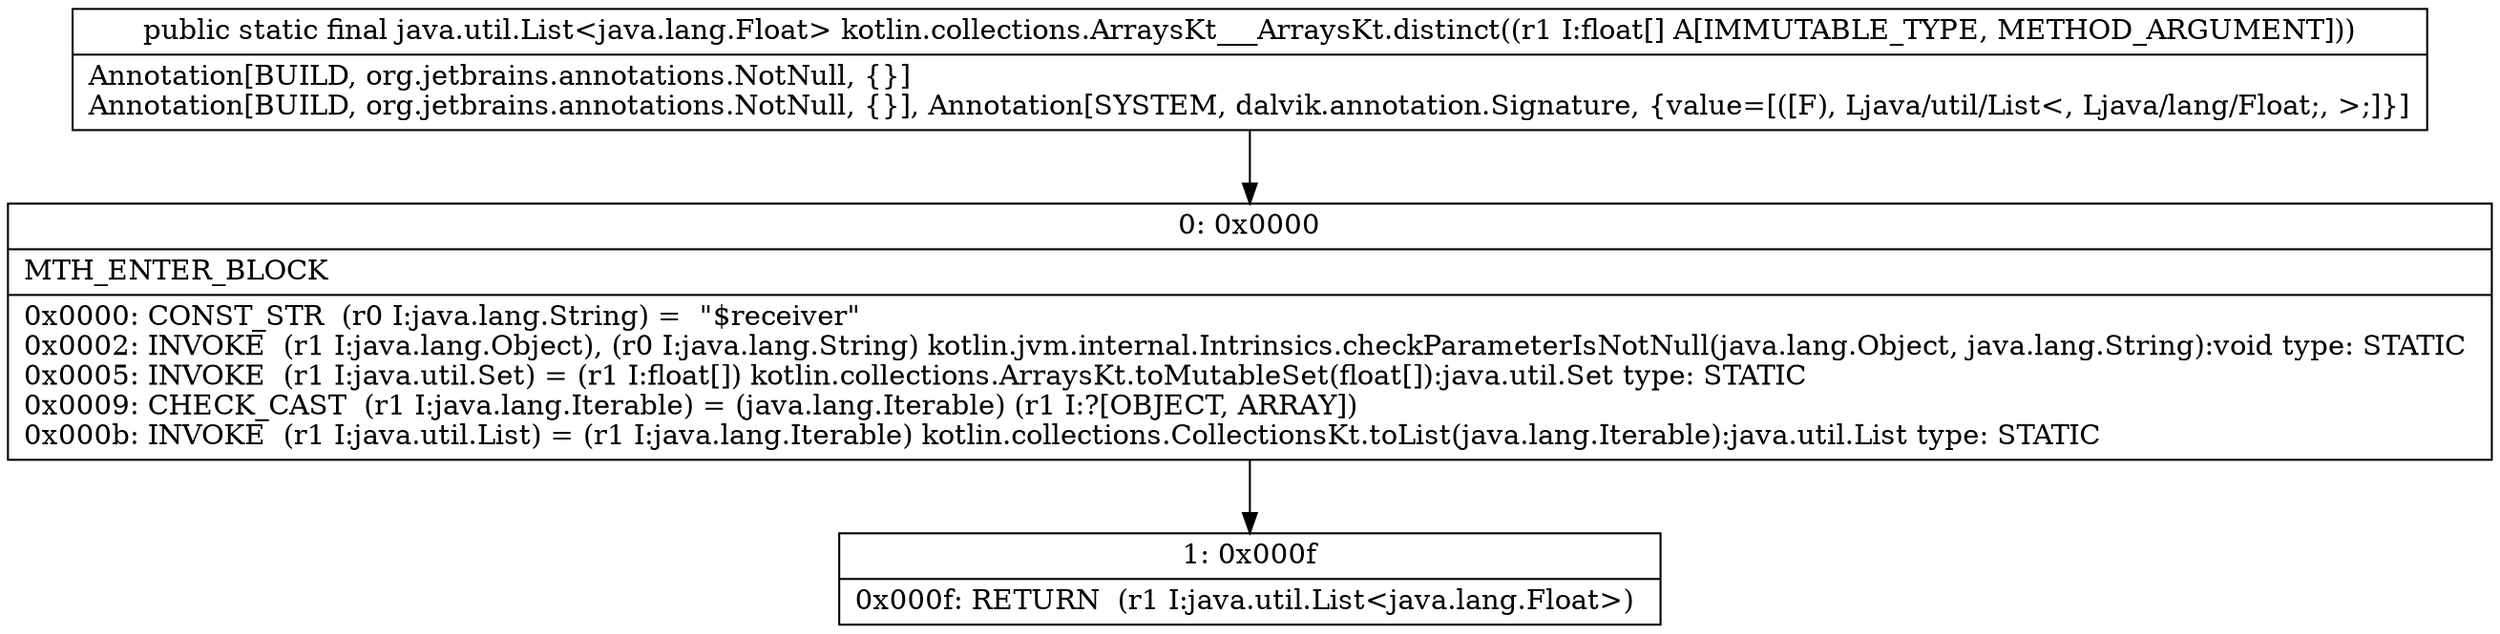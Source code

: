 digraph "CFG forkotlin.collections.ArraysKt___ArraysKt.distinct([F)Ljava\/util\/List;" {
Node_0 [shape=record,label="{0\:\ 0x0000|MTH_ENTER_BLOCK\l|0x0000: CONST_STR  (r0 I:java.lang.String) =  \"$receiver\" \l0x0002: INVOKE  (r1 I:java.lang.Object), (r0 I:java.lang.String) kotlin.jvm.internal.Intrinsics.checkParameterIsNotNull(java.lang.Object, java.lang.String):void type: STATIC \l0x0005: INVOKE  (r1 I:java.util.Set) = (r1 I:float[]) kotlin.collections.ArraysKt.toMutableSet(float[]):java.util.Set type: STATIC \l0x0009: CHECK_CAST  (r1 I:java.lang.Iterable) = (java.lang.Iterable) (r1 I:?[OBJECT, ARRAY]) \l0x000b: INVOKE  (r1 I:java.util.List) = (r1 I:java.lang.Iterable) kotlin.collections.CollectionsKt.toList(java.lang.Iterable):java.util.List type: STATIC \l}"];
Node_1 [shape=record,label="{1\:\ 0x000f|0x000f: RETURN  (r1 I:java.util.List\<java.lang.Float\>) \l}"];
MethodNode[shape=record,label="{public static final java.util.List\<java.lang.Float\> kotlin.collections.ArraysKt___ArraysKt.distinct((r1 I:float[] A[IMMUTABLE_TYPE, METHOD_ARGUMENT]))  | Annotation[BUILD, org.jetbrains.annotations.NotNull, \{\}]\lAnnotation[BUILD, org.jetbrains.annotations.NotNull, \{\}], Annotation[SYSTEM, dalvik.annotation.Signature, \{value=[([F), Ljava\/util\/List\<, Ljava\/lang\/Float;, \>;]\}]\l}"];
MethodNode -> Node_0;
Node_0 -> Node_1;
}

